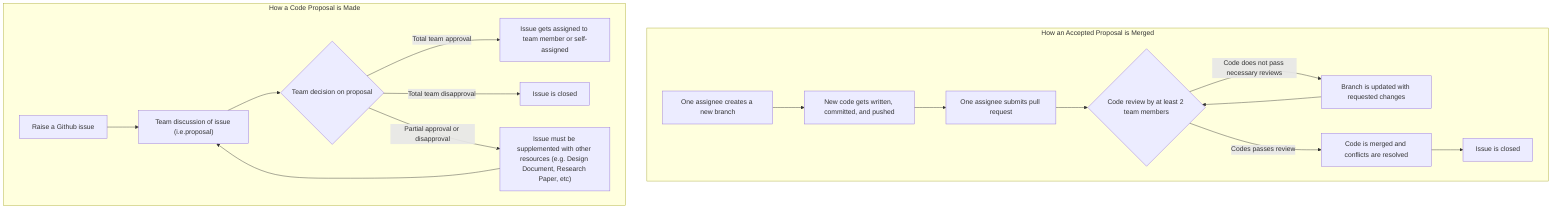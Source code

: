 graph TD
  subgraph How an Accepted Proposal is Merged
    zeta[One assignee creates a new branch]
    zeta --> eta[New code gets written, committed, and pushed]
    eta --> theta[One assignee submits pull request]
    theta --> iota{Code review by at least 2 team members}
    iota --> |Code does not pass necessary reviews|xi[Branch is updated with requested changes]
    xi --> iota
    iota --> |Codes passes review|kappa[Code is merged and conflicts are resolved]
    kappa --> omicron[Issue is closed]
  end

  subgraph How a Code Proposal is Made
    alpha[Raise a Github issue]
    alpha --> beta["Team discussion of issue (i.e.proposal)"]
    beta --> gamma{Team decision on proposal}

    %% Team approval path.
    gamma --> |Total team approval|epsilon[Issue gets assigned to team member or self-assigned]

    %% Team disapproval path.
    gamma --> |Total team disapproval|lambda[Issue is closed]

    %% Partial agreement.
    gamma --> |Partial approval or disapproval|mu["Issue must be supplemented with other resources (e.g. Design Document, Research Paper, etc)"]
    mu --> beta
  end